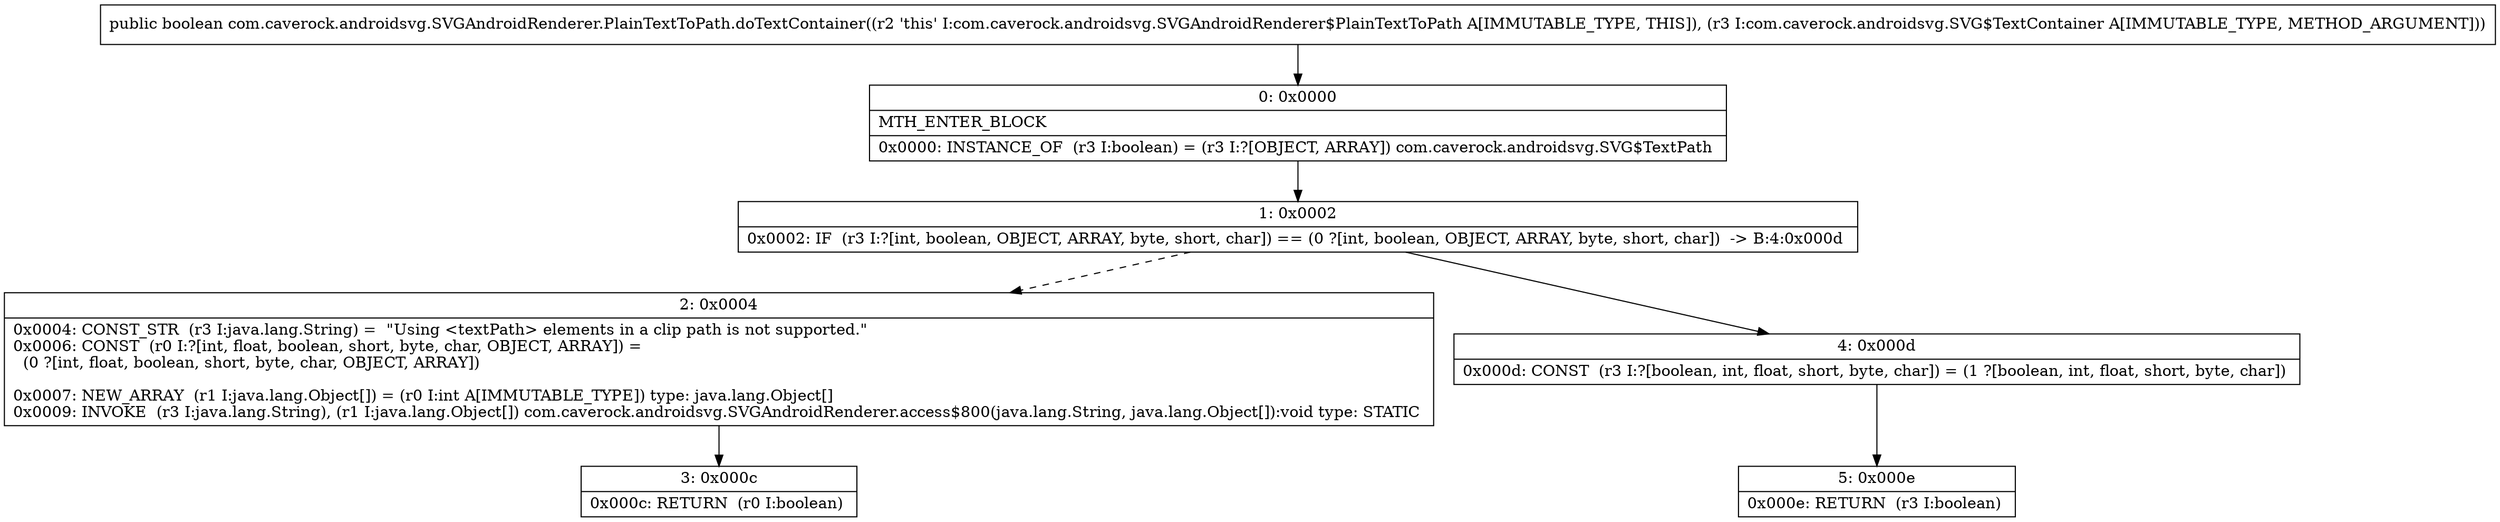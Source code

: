 digraph "CFG forcom.caverock.androidsvg.SVGAndroidRenderer.PlainTextToPath.doTextContainer(Lcom\/caverock\/androidsvg\/SVG$TextContainer;)Z" {
Node_0 [shape=record,label="{0\:\ 0x0000|MTH_ENTER_BLOCK\l|0x0000: INSTANCE_OF  (r3 I:boolean) = (r3 I:?[OBJECT, ARRAY]) com.caverock.androidsvg.SVG$TextPath \l}"];
Node_1 [shape=record,label="{1\:\ 0x0002|0x0002: IF  (r3 I:?[int, boolean, OBJECT, ARRAY, byte, short, char]) == (0 ?[int, boolean, OBJECT, ARRAY, byte, short, char])  \-\> B:4:0x000d \l}"];
Node_2 [shape=record,label="{2\:\ 0x0004|0x0004: CONST_STR  (r3 I:java.lang.String) =  \"Using \<textPath\> elements in a clip path is not supported.\" \l0x0006: CONST  (r0 I:?[int, float, boolean, short, byte, char, OBJECT, ARRAY]) = \l  (0 ?[int, float, boolean, short, byte, char, OBJECT, ARRAY])\l \l0x0007: NEW_ARRAY  (r1 I:java.lang.Object[]) = (r0 I:int A[IMMUTABLE_TYPE]) type: java.lang.Object[] \l0x0009: INVOKE  (r3 I:java.lang.String), (r1 I:java.lang.Object[]) com.caverock.androidsvg.SVGAndroidRenderer.access$800(java.lang.String, java.lang.Object[]):void type: STATIC \l}"];
Node_3 [shape=record,label="{3\:\ 0x000c|0x000c: RETURN  (r0 I:boolean) \l}"];
Node_4 [shape=record,label="{4\:\ 0x000d|0x000d: CONST  (r3 I:?[boolean, int, float, short, byte, char]) = (1 ?[boolean, int, float, short, byte, char]) \l}"];
Node_5 [shape=record,label="{5\:\ 0x000e|0x000e: RETURN  (r3 I:boolean) \l}"];
MethodNode[shape=record,label="{public boolean com.caverock.androidsvg.SVGAndroidRenderer.PlainTextToPath.doTextContainer((r2 'this' I:com.caverock.androidsvg.SVGAndroidRenderer$PlainTextToPath A[IMMUTABLE_TYPE, THIS]), (r3 I:com.caverock.androidsvg.SVG$TextContainer A[IMMUTABLE_TYPE, METHOD_ARGUMENT])) }"];
MethodNode -> Node_0;
Node_0 -> Node_1;
Node_1 -> Node_2[style=dashed];
Node_1 -> Node_4;
Node_2 -> Node_3;
Node_4 -> Node_5;
}

